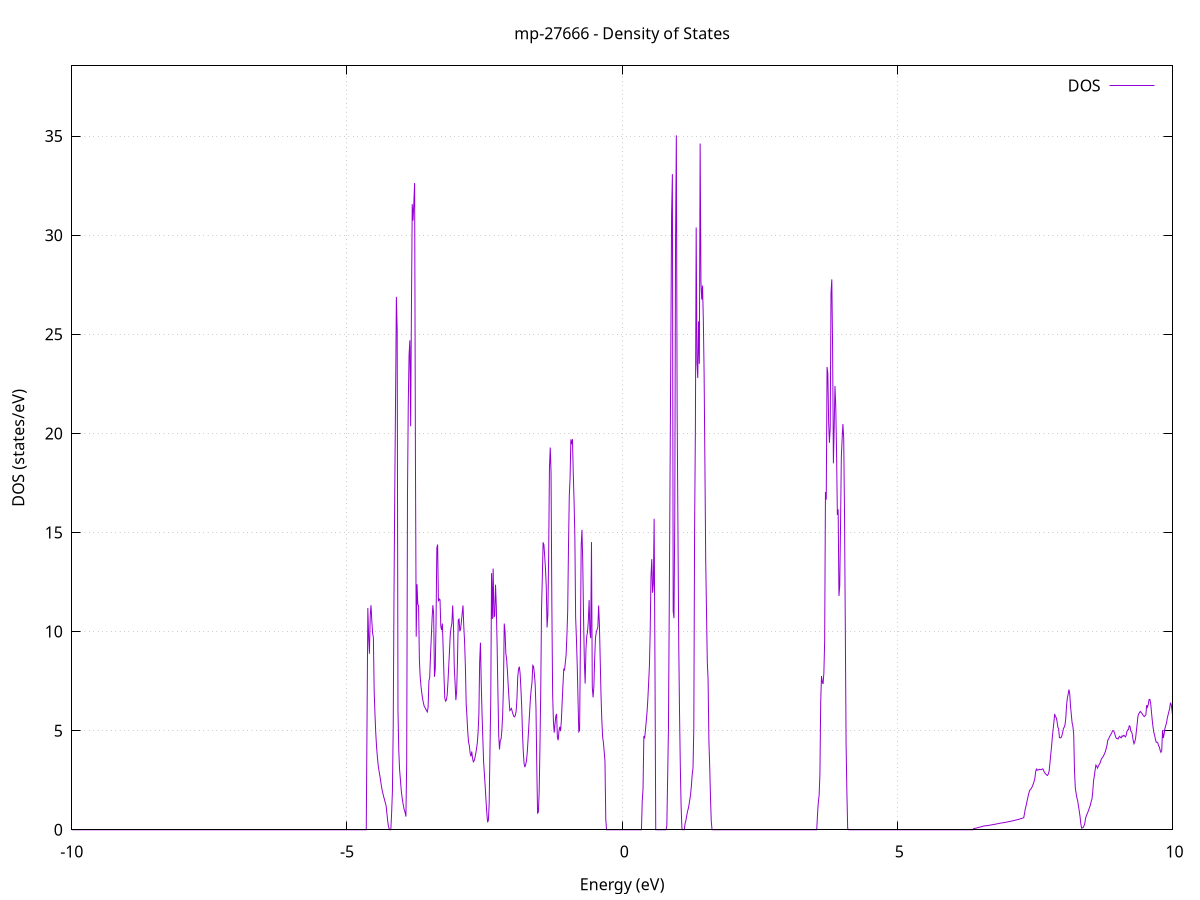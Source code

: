set title 'mp-27666 - Density of States'
set xlabel 'Energy (eV)'
set ylabel 'DOS (states/eV)'
set grid
set xrange [-10:10]
set yrange [0:38.543]
set xzeroaxis lt -1
set terminal png size 800,600
set output 'mp-27666_dos_gnuplot.png'
plot '-' using 1:2 with lines title 'DOS'
-15.861400 0.000000
-15.847000 0.000000
-15.832600 0.000000
-15.818200 0.000000
-15.803800 0.000000
-15.789400 0.000000
-15.775000 0.000000
-15.760600 0.000000
-15.746100 0.000000
-15.731700 0.000000
-15.717300 0.000000
-15.702900 0.000000
-15.688500 0.000000
-15.674100 0.000000
-15.659700 0.000000
-15.645300 0.000000
-15.630900 0.000000
-15.616400 0.000000
-15.602000 0.000000
-15.587600 0.000000
-15.573200 0.000000
-15.558800 0.000000
-15.544400 0.000000
-15.530000 0.000000
-15.515600 0.000000
-15.501200 0.000000
-15.486700 0.000000
-15.472300 0.000000
-15.457900 0.000000
-15.443500 0.000000
-15.429100 0.000000
-15.414700 0.000000
-15.400300 0.000000
-15.385900 0.000000
-15.371500 0.000000
-15.357000 0.000000
-15.342600 0.000000
-15.328200 0.000000
-15.313800 0.000000
-15.299400 0.000000
-15.285000 0.000000
-15.270600 0.000000
-15.256200 0.000000
-15.241800 0.000000
-15.227400 0.000000
-15.212900 0.000000
-15.198500 0.000000
-15.184100 0.000000
-15.169700 0.000000
-15.155300 0.000000
-15.140900 0.000000
-15.126500 0.000000
-15.112100 0.000000
-15.097700 0.000000
-15.083200 0.000000
-15.068800 0.000000
-15.054400 0.000000
-15.040000 0.000000
-15.025600 0.000000
-15.011200 0.000000
-14.996800 0.000000
-14.982400 0.000000
-14.968000 0.000000
-14.953500 0.000000
-14.939100 0.000000
-14.924700 0.000000
-14.910300 0.000000
-14.895900 0.000000
-14.881500 0.000000
-14.867100 0.000000
-14.852700 0.000000
-14.838300 0.000000
-14.823800 0.000000
-14.809400 0.000000
-14.795000 0.000000
-14.780600 0.000000
-14.766200 0.000000
-14.751800 0.000000
-14.737400 0.000000
-14.723000 0.000000
-14.708600 0.000000
-14.694100 0.000000
-14.679700 0.000000
-14.665300 0.000000
-14.650900 0.000000
-14.636500 0.000000
-14.622100 0.000000
-14.607700 0.000000
-14.593300 0.000000
-14.578900 0.000000
-14.564400 0.000000
-14.550000 0.468300
-14.535600 1.385600
-14.521200 2.210700
-14.506800 3.368300
-14.492400 3.411800
-14.478000 3.465000
-14.463600 3.480200
-14.449200 3.576600
-14.434700 3.609800
-14.420300 3.671700
-14.405900 3.694300
-14.391500 3.761200
-14.377100 3.850400
-14.362700 3.935600
-14.348300 4.017200
-14.333900 4.104900
-14.319500 4.193700
-14.305000 4.314200
-14.290600 4.458400
-14.276200 4.617000
-14.261800 4.814100
-14.247400 5.062800
-14.233000 5.431500
-14.218600 6.008400
-14.204200 7.187000
-14.189800 8.638300
-14.175300 7.949800
-14.160900 5.939000
-14.146500 4.450800
-14.132100 4.005500
-14.117700 3.164100
-14.103300 2.464200
-14.088900 2.061800
-14.074500 1.466300
-14.060100 0.644200
-14.045600 0.201500
-14.031200 0.003200
-14.016800 0.000000
-14.002400 0.000000
-13.988000 0.209300
-13.973600 1.006000
-13.959200 1.864000
-13.944800 2.328900
-13.930400 2.969300
-13.916000 3.862900
-13.901500 5.370800
-13.887100 6.838100
-13.872700 9.082100
-13.858300 8.437500
-13.843900 6.559800
-13.829500 5.767100
-13.815100 5.282600
-13.800700 4.916500
-13.786300 4.677600
-13.771800 4.500500
-13.757400 4.334600
-13.743000 4.189300
-13.728600 4.062500
-13.714200 3.949700
-13.699800 3.852100
-13.685400 3.759100
-13.671000 3.661300
-13.656600 3.583900
-13.642100 3.506900
-13.627700 3.424500
-13.613300 3.377800
-13.598900 3.385900
-13.584500 24.603100
-13.570100 55.408600
-13.555700 39.086500
-13.541300 73.601600
-13.526900 46.224700
-13.512400 32.082300
-13.498000 21.350600
-13.483600 25.815000
-13.469200 41.501900
-13.454800 66.061800
-13.440400 57.314400
-13.426000 40.591300
-13.411600 46.531200
-13.397200 4.236600
-13.382700 0.000000
-13.368300 0.000000
-13.353900 0.000000
-13.339500 0.000000
-13.325100 0.000000
-13.310700 0.000000
-13.296300 0.000000
-13.281900 0.000000
-13.267500 0.000000
-13.253000 0.000000
-13.238600 0.000000
-13.224200 0.000000
-13.209800 0.000000
-13.195400 0.000000
-13.181000 0.000000
-13.166600 0.000000
-13.152200 0.000000
-13.137800 0.000000
-13.123300 0.000000
-13.108900 0.000000
-13.094500 0.000000
-13.080100 0.000000
-13.065700 0.000000
-13.051300 0.000000
-13.036900 0.000000
-13.022500 0.000000
-13.008100 0.000000
-12.993600 0.000000
-12.979200 0.000000
-12.964800 0.000000
-12.950400 0.000000
-12.936000 0.000000
-12.921600 0.000000
-12.907200 0.000000
-12.892800 0.000000
-12.878400 0.000000
-12.863900 0.000000
-12.849500 0.000000
-12.835100 0.000000
-12.820700 0.000000
-12.806300 0.000000
-12.791900 0.000000
-12.777500 0.000000
-12.763100 0.000000
-12.748700 0.000000
-12.734300 0.000000
-12.719800 0.000000
-12.705400 0.000000
-12.691000 0.000000
-12.676600 0.000000
-12.662200 0.000000
-12.647800 0.000000
-12.633400 0.000000
-12.619000 0.000000
-12.604600 0.000000
-12.590100 0.000000
-12.575700 0.000000
-12.561300 0.000000
-12.546900 0.000000
-12.532500 0.000000
-12.518100 0.000000
-12.503700 0.000000
-12.489300 0.000000
-12.474900 0.000000
-12.460400 0.000000
-12.446000 0.000000
-12.431600 0.000000
-12.417200 0.000000
-12.402800 0.000000
-12.388400 0.000000
-12.374000 0.000000
-12.359600 0.000000
-12.345200 0.000000
-12.330700 0.000000
-12.316300 0.000000
-12.301900 0.000000
-12.287500 0.000000
-12.273100 0.000000
-12.258700 0.000000
-12.244300 0.000000
-12.229900 0.000000
-12.215500 0.000000
-12.201000 0.000000
-12.186600 0.000000
-12.172200 0.000000
-12.157800 0.000000
-12.143400 0.000000
-12.129000 0.000000
-12.114600 0.000000
-12.100200 0.000000
-12.085800 0.000000
-12.071300 0.000000
-12.056900 0.000000
-12.042500 0.000000
-12.028100 0.000000
-12.013700 0.000000
-11.999300 0.000000
-11.984900 0.000000
-11.970500 0.000000
-11.956100 0.000000
-11.941600 0.000000
-11.927200 0.000000
-11.912800 0.000000
-11.898400 0.000000
-11.884000 0.000000
-11.869600 0.000000
-11.855200 0.000000
-11.840800 0.000000
-11.826400 0.000000
-11.811900 0.000000
-11.797500 0.000000
-11.783100 0.000000
-11.768700 0.000000
-11.754300 0.000000
-11.739900 0.000000
-11.725500 0.000000
-11.711100 0.000000
-11.696700 0.000000
-11.682200 0.000000
-11.667800 0.000000
-11.653400 0.000000
-11.639000 0.000000
-11.624600 0.000000
-11.610200 0.000000
-11.595800 0.000000
-11.581400 0.000000
-11.567000 0.000000
-11.552600 0.000000
-11.538100 0.000000
-11.523700 0.000000
-11.509300 0.000000
-11.494900 0.000000
-11.480500 0.000000
-11.466100 0.000000
-11.451700 0.000000
-11.437300 0.000000
-11.422900 0.000000
-11.408400 0.000000
-11.394000 0.000000
-11.379600 0.000000
-11.365200 0.000000
-11.350800 0.000000
-11.336400 0.000000
-11.322000 0.000000
-11.307600 0.000000
-11.293200 0.000000
-11.278700 0.000000
-11.264300 0.000000
-11.249900 0.000000
-11.235500 0.000000
-11.221100 0.000000
-11.206700 0.000000
-11.192300 0.000000
-11.177900 0.000000
-11.163500 0.000000
-11.149000 0.000000
-11.134600 0.000000
-11.120200 0.000000
-11.105800 0.000000
-11.091400 0.000000
-11.077000 0.000000
-11.062600 0.000000
-11.048200 0.000000
-11.033800 0.000000
-11.019300 0.000000
-11.004900 0.000000
-10.990500 0.000000
-10.976100 0.000000
-10.961700 0.000000
-10.947300 0.000000
-10.932900 0.000000
-10.918500 0.000000
-10.904100 0.000000
-10.889600 0.000000
-10.875200 0.000000
-10.860800 0.000000
-10.846400 0.000000
-10.832000 0.000000
-10.817600 0.000000
-10.803200 0.000000
-10.788800 0.000000
-10.774400 0.000000
-10.759900 0.000000
-10.745500 0.000000
-10.731100 0.000000
-10.716700 0.000000
-10.702300 0.000000
-10.687900 0.000000
-10.673500 0.000000
-10.659100 0.000000
-10.644700 0.000000
-10.630200 0.000000
-10.615800 0.000000
-10.601400 0.000000
-10.587000 0.000000
-10.572600 0.000000
-10.558200 0.000000
-10.543800 0.000000
-10.529400 0.000000
-10.515000 0.000000
-10.500500 0.000000
-10.486100 0.000000
-10.471700 0.000000
-10.457300 0.000000
-10.442900 0.000000
-10.428500 0.000000
-10.414100 0.000000
-10.399700 0.000000
-10.385300 0.000000
-10.370800 0.000000
-10.356400 0.000000
-10.342000 0.000000
-10.327600 0.000000
-10.313200 0.000000
-10.298800 0.000000
-10.284400 0.000000
-10.270000 0.000000
-10.255600 0.000000
-10.241200 0.000000
-10.226700 0.000000
-10.212300 0.000000
-10.197900 0.000000
-10.183500 0.000000
-10.169100 0.000000
-10.154700 0.000000
-10.140300 0.000000
-10.125900 0.000000
-10.111500 0.000000
-10.097000 0.000000
-10.082600 0.000000
-10.068200 0.000000
-10.053800 0.000000
-10.039400 0.000000
-10.025000 0.000000
-10.010600 0.000000
-9.996200 0.000000
-9.981800 0.000000
-9.967300 0.000000
-9.952900 0.000000
-9.938500 0.000000
-9.924100 0.000000
-9.909700 0.000000
-9.895300 0.000000
-9.880900 0.000000
-9.866500 0.000000
-9.852100 0.000000
-9.837600 0.000000
-9.823200 0.000000
-9.808800 0.000000
-9.794400 0.000000
-9.780000 0.000000
-9.765600 0.000000
-9.751200 0.000000
-9.736800 0.000000
-9.722400 0.000000
-9.707900 0.000000
-9.693500 0.000000
-9.679100 0.000000
-9.664700 0.000000
-9.650300 0.000000
-9.635900 0.000000
-9.621500 0.000000
-9.607100 0.000000
-9.592700 0.000000
-9.578200 0.000000
-9.563800 0.000000
-9.549400 0.000000
-9.535000 0.000000
-9.520600 0.000000
-9.506200 0.000000
-9.491800 0.000000
-9.477400 0.000000
-9.463000 0.000000
-9.448500 0.000000
-9.434100 0.000000
-9.419700 0.000000
-9.405300 0.000000
-9.390900 0.000000
-9.376500 0.000000
-9.362100 0.000000
-9.347700 0.000000
-9.333300 0.000000
-9.318800 0.000000
-9.304400 0.000000
-9.290000 0.000000
-9.275600 0.000000
-9.261200 0.000000
-9.246800 0.000000
-9.232400 0.000000
-9.218000 0.000000
-9.203600 0.000000
-9.189100 0.000000
-9.174700 0.000000
-9.160300 0.000000
-9.145900 0.000000
-9.131500 0.000000
-9.117100 0.000000
-9.102700 0.000000
-9.088300 0.000000
-9.073900 0.000000
-9.059500 0.000000
-9.045000 0.000000
-9.030600 0.000000
-9.016200 0.000000
-9.001800 0.000000
-8.987400 0.000000
-8.973000 0.000000
-8.958600 0.000000
-8.944200 0.000000
-8.929800 0.000000
-8.915300 0.000000
-8.900900 0.000000
-8.886500 0.000000
-8.872100 0.000000
-8.857700 0.000000
-8.843300 0.000000
-8.828900 0.000000
-8.814500 0.000000
-8.800100 0.000000
-8.785600 0.000000
-8.771200 0.000000
-8.756800 0.000000
-8.742400 0.000000
-8.728000 0.000000
-8.713600 0.000000
-8.699200 0.000000
-8.684800 0.000000
-8.670400 0.000000
-8.655900 0.000000
-8.641500 0.000000
-8.627100 0.000000
-8.612700 0.000000
-8.598300 0.000000
-8.583900 0.000000
-8.569500 0.000000
-8.555100 0.000000
-8.540700 0.000000
-8.526200 0.000000
-8.511800 0.000000
-8.497400 0.000000
-8.483000 0.000000
-8.468600 0.000000
-8.454200 0.000000
-8.439800 0.000000
-8.425400 0.000000
-8.411000 0.000000
-8.396500 0.000000
-8.382100 0.000000
-8.367700 0.000000
-8.353300 0.000000
-8.338900 0.000000
-8.324500 0.000000
-8.310100 0.000000
-8.295700 0.000000
-8.281300 0.000000
-8.266800 0.000000
-8.252400 0.000000
-8.238000 0.000000
-8.223600 0.000000
-8.209200 0.000000
-8.194800 0.000000
-8.180400 0.000000
-8.166000 0.000000
-8.151600 0.000000
-8.137100 0.000000
-8.122700 0.000000
-8.108300 0.000000
-8.093900 0.000000
-8.079500 0.000000
-8.065100 0.000000
-8.050700 0.000000
-8.036300 0.000000
-8.021900 0.000000
-8.007400 0.000000
-7.993000 0.000000
-7.978600 0.000000
-7.964200 0.000000
-7.949800 0.000000
-7.935400 0.000000
-7.921000 0.000000
-7.906600 0.000000
-7.892200 0.000000
-7.877800 0.000000
-7.863300 0.000000
-7.848900 0.000000
-7.834500 0.000000
-7.820100 0.000000
-7.805700 0.000000
-7.791300 0.000000
-7.776900 0.000000
-7.762500 0.000000
-7.748100 0.000000
-7.733600 0.000000
-7.719200 0.000000
-7.704800 0.000000
-7.690400 0.000000
-7.676000 0.000000
-7.661600 0.000000
-7.647200 0.000000
-7.632800 0.000000
-7.618400 0.000000
-7.603900 0.000000
-7.589500 0.000000
-7.575100 0.000000
-7.560700 0.000000
-7.546300 0.000000
-7.531900 0.000000
-7.517500 0.000000
-7.503100 0.000000
-7.488700 0.000000
-7.474200 0.000000
-7.459800 0.000000
-7.445400 0.000000
-7.431000 0.000000
-7.416600 0.000000
-7.402200 0.000000
-7.387800 0.000000
-7.373400 0.000000
-7.359000 0.000000
-7.344500 0.000000
-7.330100 0.000000
-7.315700 0.000000
-7.301300 0.000000
-7.286900 0.000000
-7.272500 0.000000
-7.258100 0.000000
-7.243700 0.000000
-7.229300 0.000000
-7.214800 0.000000
-7.200400 0.000000
-7.186000 0.000000
-7.171600 0.000000
-7.157200 0.000000
-7.142800 0.000000
-7.128400 0.000000
-7.114000 0.000000
-7.099600 0.000000
-7.085100 0.000000
-7.070700 0.000000
-7.056300 0.000000
-7.041900 0.000000
-7.027500 0.000000
-7.013100 0.000000
-6.998700 0.000000
-6.984300 0.000000
-6.969900 0.000000
-6.955400 0.000000
-6.941000 0.000000
-6.926600 0.000000
-6.912200 0.000000
-6.897800 0.000000
-6.883400 0.000000
-6.869000 0.000000
-6.854600 0.000000
-6.840200 0.000000
-6.825700 0.000000
-6.811300 0.000000
-6.796900 0.000000
-6.782500 0.000000
-6.768100 0.000000
-6.753700 0.000000
-6.739300 0.000000
-6.724900 0.000000
-6.710500 0.000000
-6.696100 0.000000
-6.681600 0.000000
-6.667200 0.000000
-6.652800 0.000000
-6.638400 0.000000
-6.624000 0.000000
-6.609600 0.000000
-6.595200 0.000000
-6.580800 0.000000
-6.566400 0.000000
-6.551900 0.000000
-6.537500 0.000000
-6.523100 0.000000
-6.508700 0.000000
-6.494300 0.000000
-6.479900 0.000000
-6.465500 0.000000
-6.451100 0.000000
-6.436700 0.000000
-6.422200 0.000000
-6.407800 0.000000
-6.393400 0.000000
-6.379000 0.000000
-6.364600 0.000000
-6.350200 0.000000
-6.335800 0.000000
-6.321400 0.000000
-6.307000 0.000000
-6.292500 0.000000
-6.278100 0.000000
-6.263700 0.000000
-6.249300 0.000000
-6.234900 0.000000
-6.220500 0.000000
-6.206100 0.000000
-6.191700 0.000000
-6.177300 0.000000
-6.162800 0.000000
-6.148400 0.000000
-6.134000 0.000000
-6.119600 0.000000
-6.105200 0.000000
-6.090800 0.000000
-6.076400 0.000000
-6.062000 0.000000
-6.047600 0.000000
-6.033100 0.000000
-6.018700 0.000000
-6.004300 0.000000
-5.989900 0.000000
-5.975500 0.000000
-5.961100 0.000000
-5.946700 0.000000
-5.932300 0.000000
-5.917900 0.000000
-5.903400 0.000000
-5.889000 0.000000
-5.874600 0.000000
-5.860200 0.000000
-5.845800 0.000000
-5.831400 0.000000
-5.817000 0.000000
-5.802600 0.000000
-5.788200 0.000000
-5.773700 0.000000
-5.759300 0.000000
-5.744900 0.000000
-5.730500 0.000000
-5.716100 0.000000
-5.701700 0.000000
-5.687300 0.000000
-5.672900 0.000000
-5.658500 0.000000
-5.644000 0.000000
-5.629600 0.000000
-5.615200 0.000000
-5.600800 0.000000
-5.586400 0.000000
-5.572000 0.000000
-5.557600 0.000000
-5.543200 0.000000
-5.528800 0.000000
-5.514300 0.000000
-5.499900 0.000000
-5.485500 0.000000
-5.471100 0.000000
-5.456700 0.000000
-5.442300 0.000000
-5.427900 0.000000
-5.413500 0.000000
-5.399100 0.000000
-5.384700 0.000000
-5.370200 0.000000
-5.355800 0.000000
-5.341400 0.000000
-5.327000 0.000000
-5.312600 0.000000
-5.298200 0.000000
-5.283800 0.000000
-5.269400 0.000000
-5.255000 0.000000
-5.240500 0.000000
-5.226100 0.000000
-5.211700 0.000000
-5.197300 0.000000
-5.182900 0.000000
-5.168500 0.000000
-5.154100 0.000000
-5.139700 0.000000
-5.125300 0.000000
-5.110800 0.000000
-5.096400 0.000000
-5.082000 0.000000
-5.067600 0.000000
-5.053200 0.000000
-5.038800 0.000000
-5.024400 0.000000
-5.010000 0.000000
-4.995600 0.000000
-4.981100 0.000000
-4.966700 0.000000
-4.952300 0.000000
-4.937900 0.000000
-4.923500 0.000000
-4.909100 0.000000
-4.894700 0.000000
-4.880300 0.000000
-4.865900 0.000000
-4.851400 0.000000
-4.837000 0.000000
-4.822600 0.000000
-4.808200 0.000000
-4.793800 0.000000
-4.779400 0.000000
-4.765000 0.000000
-4.750600 0.000000
-4.736200 0.000000
-4.721700 0.000000
-4.707300 0.000000
-4.692900 0.000000
-4.678500 0.000000
-4.664100 0.000000
-4.649700 0.000000
-4.635300 5.533600
-4.620900 11.192700
-4.606500 9.757700
-4.592000 8.884000
-4.577600 10.787400
-4.563200 11.330600
-4.548800 10.547300
-4.534400 9.929600
-4.520000 9.684200
-4.505600 6.976300
-4.491200 5.838800
-4.476800 4.877300
-4.462300 4.190900
-4.447900 3.689300
-4.433500 3.267000
-4.419100 2.999500
-4.404700 2.754700
-4.390300 2.515300
-4.375900 2.235200
-4.361500 2.001200
-4.347100 1.833400
-4.332600 1.665300
-4.318200 1.524000
-4.303800 1.367900
-4.289400 1.218900
-4.275000 0.847900
-4.260600 0.465800
-4.246200 0.172100
-4.231800 0.039500
-4.217400 0.000000
-4.203000 0.000000
-4.188500 0.851700
-4.174100 1.952400
-4.159700 5.190500
-4.145300 11.877800
-4.130900 17.326600
-4.116500 21.889800
-4.102100 26.889200
-4.087700 25.192700
-4.073300 6.072700
-4.058800 4.014400
-4.044400 3.055600
-4.030000 2.553500
-4.015600 2.048200
-4.001200 1.683600
-3.986800 1.409200
-3.972400 1.178100
-3.958000 0.994100
-3.943600 0.869100
-3.929100 0.666400
-3.914700 3.428300
-3.900300 16.924100
-3.885900 21.561500
-3.871500 23.984800
-3.857100 24.695500
-3.842700 20.360400
-3.828300 26.369800
-3.813900 31.567500
-3.799400 30.736800
-3.785000 31.621800
-3.770600 32.629400
-3.756200 18.889500
-3.741800 9.743500
-3.727400 12.389800
-3.713000 11.384100
-3.698600 11.304900
-3.684200 8.570100
-3.669700 7.720200
-3.655300 7.255500
-3.640900 6.906700
-3.626500 6.624900
-3.612100 6.414900
-3.597700 6.245500
-3.583300 6.166000
-3.568900 6.097000
-3.554500 6.016600
-3.540000 5.946000
-3.525600 6.188400
-3.511200 7.505800
-3.496800 7.681600
-3.482400 8.791300
-3.468000 9.708600
-3.453600 10.648500
-3.439200 11.332100
-3.424800 10.877400
-3.410300 7.717200
-3.395900 8.111900
-3.381500 10.433600
-3.367100 14.226500
-3.352700 14.391600
-3.338300 11.523300
-3.323900 11.646300
-3.309500 11.609900
-3.295100 10.272200
-3.280600 10.075800
-3.266200 10.405700
-3.251800 9.107300
-3.237400 7.777700
-3.223000 6.653900
-3.208600 6.491500
-3.194200 6.545800
-3.179800 6.782600
-3.165400 7.440900
-3.150900 8.242400
-3.136500 9.070600
-3.122100 9.875500
-3.107700 10.204300
-3.093300 10.435200
-3.078900 11.319200
-3.064500 10.268400
-3.050100 8.173600
-3.035700 7.421000
-3.021300 6.543400
-3.006800 7.005300
-2.992400 8.480400
-2.978000 10.584800
-2.963600 10.631500
-2.949200 10.011600
-2.934800 10.133900
-2.920400 10.521100
-2.906000 10.928700
-2.891600 11.319300
-2.877100 10.242700
-2.862700 9.482800
-2.848300 8.229700
-2.833900 6.351300
-2.819500 5.690700
-2.805100 4.923400
-2.790700 4.425300
-2.776300 4.234500
-2.761900 3.858700
-2.747400 3.707300
-2.733000 3.952300
-2.718600 3.616300
-2.704200 3.428800
-2.689800 3.477900
-2.675400 3.627800
-2.661000 3.826700
-2.646600 4.085700
-2.632200 4.376000
-2.617700 4.912400
-2.603300 5.822300
-2.588900 8.475800
-2.574500 9.440800
-2.560100 7.381500
-2.545700 5.841100
-2.531300 4.605600
-2.516900 3.399900
-2.502500 2.803100
-2.488000 2.170600
-2.473600 1.484500
-2.459200 0.853600
-2.444800 0.380700
-2.430400 0.479600
-2.416000 1.327100
-2.401600 3.990100
-2.387200 6.562300
-2.372800 12.948700
-2.358300 10.633400
-2.343900 13.180500
-2.329500 10.746600
-2.315100 10.789000
-2.300700 12.367100
-2.286300 11.263300
-2.271900 9.319000
-2.257500 6.997400
-2.243100 4.785200
-2.228600 4.051800
-2.214200 4.505200
-2.199800 4.579200
-2.185400 5.032700
-2.171000 5.799300
-2.156600 7.262900
-2.142200 10.406000
-2.127800 10.008300
-2.113400 8.900900
-2.098900 8.607500
-2.084500 8.010100
-2.070100 7.289900
-2.055700 6.606800
-2.041300 6.016500
-2.026900 6.063000
-2.012500 6.122700
-1.998100 5.976800
-1.983700 5.837300
-1.969200 5.726500
-1.954800 5.698100
-1.940400 5.771200
-1.926000 5.994800
-1.911600 6.591100
-1.897200 7.708900
-1.882800 8.099300
-1.868400 8.230500
-1.854000 7.885800
-1.839500 7.119900
-1.825100 6.222800
-1.810700 4.883500
-1.796300 3.937600
-1.781900 3.346300
-1.767500 3.159600
-1.753100 3.290200
-1.738700 3.475300
-1.724300 3.897200
-1.709900 4.543500
-1.695400 5.248800
-1.681000 5.944600
-1.666600 6.619500
-1.652200 7.096700
-1.637800 7.441800
-1.623400 8.292000
-1.609000 8.243400
-1.594600 7.859900
-1.580200 7.333800
-1.565700 6.139600
-1.551300 3.255200
-1.536900 0.845100
-1.522500 0.887000
-1.508100 1.857100
-1.493700 4.137700
-1.479300 6.955400
-1.464900 11.099400
-1.450500 12.719000
-1.436000 14.502700
-1.421600 14.378900
-1.407200 13.784000
-1.392800 13.159300
-1.378400 12.247800
-1.364000 10.204300
-1.349600 10.862300
-1.335200 13.901900
-1.320800 18.271000
-1.306300 19.286000
-1.291900 18.052500
-1.277500 11.423700
-1.263100 6.862800
-1.248700 5.457800
-1.234300 4.900700
-1.219900 5.338800
-1.205500 5.736100
-1.191100 5.846900
-1.176600 4.646800
-1.162200 4.521500
-1.147800 5.001400
-1.133400 5.192500
-1.119000 4.977800
-1.104600 5.503700
-1.090200 6.430000
-1.075800 7.272000
-1.061400 8.097100
-1.046900 8.062600
-1.032500 8.429800
-1.018100 8.831400
-1.003700 9.798800
-0.989300 11.048700
-0.974900 14.292700
-0.960500 16.834400
-0.946100 17.750500
-0.931700 19.696000
-0.917200 19.453000
-0.902800 19.710500
-0.888400 18.018200
-0.874000 16.620700
-0.859600 14.868800
-0.845200 10.726200
-0.830800 9.637100
-0.816400 8.316400
-0.802000 6.599500
-0.787500 4.950300
-0.773100 5.012100
-0.758700 9.291700
-0.744300 14.334200
-0.729900 15.133900
-0.715500 13.448400
-0.701100 10.703200
-0.686700 8.492600
-0.672300 7.378400
-0.657800 9.085400
-0.643400 9.755000
-0.629000 9.989900
-0.614600 10.532200
-0.600200 11.588900
-0.585800 10.008800
-0.571400 9.667900
-0.557000 14.517600
-0.542600 7.202700
-0.528200 6.680200
-0.513700 7.227300
-0.499300 8.633400
-0.484900 9.663400
-0.470500 9.959000
-0.456100 10.095200
-0.441700 10.228300
-0.427300 11.314700
-0.412900 10.338700
-0.398500 8.574700
-0.384000 6.779400
-0.369600 5.559800
-0.355200 4.699600
-0.340800 4.403200
-0.326400 3.963300
-0.312000 3.450100
-0.297600 0.536500
-0.283200 0.000000
-0.268800 0.000000
-0.254300 0.000000
-0.239900 0.000000
-0.225500 0.000000
-0.211100 0.000000
-0.196700 0.000000
-0.182300 0.000000
-0.167900 0.000000
-0.153500 0.000000
-0.139100 0.000000
-0.124600 0.000000
-0.110200 0.000000
-0.095800 0.000000
-0.081400 0.000000
-0.067000 0.000000
-0.052600 0.000000
-0.038200 0.000000
-0.023800 0.000000
-0.009400 0.000000
0.005100 0.000000
0.019500 0.000000
0.033900 0.000000
0.048300 0.000000
0.062700 0.000000
0.077100 0.000000
0.091500 0.000000
0.105900 0.000000
0.120300 0.000000
0.134800 0.000000
0.149200 0.000000
0.163600 0.000000
0.178000 0.000000
0.192400 0.000000
0.206800 0.000000
0.221200 0.000000
0.235600 0.000000
0.250000 0.000000
0.264500 0.000000
0.278900 0.000000
0.293300 0.000000
0.307700 0.000000
0.322100 0.000000
0.336500 0.000000
0.350900 0.000000
0.365300 1.456900
0.379700 2.067800
0.394200 4.734100
0.408600 4.606600
0.423000 5.018400
0.437400 5.455600
0.451800 5.912000
0.466200 6.550900
0.480600 7.374700
0.495000 8.235000
0.509400 9.962000
0.523900 12.753300
0.538300 13.656000
0.552700 11.958900
0.567100 12.416300
0.581500 15.690200
0.595900 8.538100
0.610300 0.000000
0.624700 0.000000
0.639100 0.000000
0.653500 0.000000
0.668000 0.000000
0.682400 0.000000
0.696800 0.000000
0.711200 0.000000
0.725600 0.000000
0.740000 0.000000
0.754400 0.000000
0.768800 0.000000
0.783200 0.000000
0.797700 0.000000
0.812100 0.219800
0.826500 2.605200
0.840900 5.010600
0.855300 10.896600
0.869700 17.510100
0.884100 24.053000
0.898500 31.068300
0.912900 33.079900
0.927400 11.027400
0.941800 10.677900
0.956200 15.707400
0.970600 29.904500
0.985000 35.039500
0.999400 21.078100
1.013800 15.270000
1.028200 9.425300
1.042600 5.941000
1.057100 3.176800
1.071500 1.182300
1.085900 0.067700
1.100300 0.000000
1.114700 0.000000
1.129100 0.000000
1.143500 0.307500
1.157900 0.465600
1.172300 0.689900
1.186800 0.919700
1.201200 1.061000
1.215600 1.268700
1.230000 1.523500
1.244400 1.804200
1.258800 2.238800
1.273200 2.798800
1.287600 3.109300
1.302000 5.095300
1.316500 15.176000
1.330900 20.219500
1.345300 30.389000
1.359700 23.546000
1.374100 22.793500
1.388500 25.652200
1.402900 23.512600
1.417300 34.624600
1.431700 27.644000
1.446200 26.752300
1.460600 27.457000
1.475000 25.759500
1.489400 23.006900
1.503800 18.475700
1.518200 13.594000
1.532600 11.053500
1.547000 8.483300
1.561400 7.595400
1.575900 4.535900
1.590300 3.263700
1.604700 1.680000
1.619100 0.434800
1.633500 0.000000
1.647900 0.000000
1.662300 0.000000
1.676700 0.000000
1.691100 0.000000
1.705600 0.000000
1.720000 0.000000
1.734400 0.000000
1.748800 0.000000
1.763200 0.000000
1.777600 0.000000
1.792000 0.000000
1.806400 0.000000
1.820800 0.000000
1.835200 0.000000
1.849700 0.000000
1.864100 0.000000
1.878500 0.000000
1.892900 0.000000
1.907300 0.000000
1.921700 0.000000
1.936100 0.000000
1.950500 0.000000
1.964900 0.000000
1.979400 0.000000
1.993800 0.000000
2.008200 0.000000
2.022600 0.000000
2.037000 0.000000
2.051400 0.000000
2.065800 0.000000
2.080200 0.000000
2.094600 0.000000
2.109100 0.000000
2.123500 0.000000
2.137900 0.000000
2.152300 0.000000
2.166700 0.000000
2.181100 0.000000
2.195500 0.000000
2.209900 0.000000
2.224300 0.000000
2.238800 0.000000
2.253200 0.000000
2.267600 0.000000
2.282000 0.000000
2.296400 0.000000
2.310800 0.000000
2.325200 0.000000
2.339600 0.000000
2.354000 0.000000
2.368500 0.000000
2.382900 0.000000
2.397300 0.000000
2.411700 0.000000
2.426100 0.000000
2.440500 0.000000
2.454900 0.000000
2.469300 0.000000
2.483700 0.000000
2.498200 0.000000
2.512600 0.000000
2.527000 0.000000
2.541400 0.000000
2.555800 0.000000
2.570200 0.000000
2.584600 0.000000
2.599000 0.000000
2.613400 0.000000
2.627900 0.000000
2.642300 0.000000
2.656700 0.000000
2.671100 0.000000
2.685500 0.000000
2.699900 0.000000
2.714300 0.000000
2.728700 0.000000
2.743100 0.000000
2.757600 0.000000
2.772000 0.000000
2.786400 0.000000
2.800800 0.000000
2.815200 0.000000
2.829600 0.000000
2.844000 0.000000
2.858400 0.000000
2.872800 0.000000
2.887300 0.000000
2.901700 0.000000
2.916100 0.000000
2.930500 0.000000
2.944900 0.000000
2.959300 0.000000
2.973700 0.000000
2.988100 0.000000
3.002500 0.000000
3.017000 0.000000
3.031400 0.000000
3.045800 0.000000
3.060200 0.000000
3.074600 0.000000
3.089000 0.000000
3.103400 0.000000
3.117800 0.000000
3.132200 0.000000
3.146600 0.000000
3.161100 0.000000
3.175500 0.000000
3.189900 0.000000
3.204300 0.000000
3.218700 0.000000
3.233100 0.000000
3.247500 0.000000
3.261900 0.000000
3.276300 0.000000
3.290800 0.000000
3.305200 0.000000
3.319600 0.000000
3.334000 0.000000
3.348400 0.000000
3.362800 0.000000
3.377200 0.000000
3.391600 0.000000
3.406000 0.000000
3.420500 0.000000
3.434900 0.000000
3.449300 0.000000
3.463700 0.000000
3.478100 0.000000
3.492500 0.000000
3.506900 0.000000
3.521300 0.000000
3.535700 0.000000
3.550200 0.793400
3.564600 1.388500
3.579000 1.737900
3.593400 2.785400
3.607800 6.427700
3.622200 7.754900
3.636600 7.456200
3.651000 7.356700
3.665400 7.910700
3.679900 9.534600
3.694300 17.042900
3.708700 16.658700
3.723100 23.349500
3.737500 23.018500
3.751900 20.566500
3.766300 19.522000
3.780700 20.296600
3.795100 27.085600
3.809600 27.769800
3.824000 24.338000
3.838400 18.489300
3.852800 20.299900
3.867200 22.394900
3.881600 21.356900
3.896000 19.062000
3.910400 15.886200
3.924800 16.163900
3.939300 11.800700
3.953700 12.316600
3.968100 15.345600
3.982500 18.773300
3.996900 19.706800
4.011300 20.476400
4.025700 19.761800
4.040100 16.085900
4.054500 10.355500
4.069000 4.333500
4.083400 1.898700
4.097800 0.076800
4.112200 0.000000
4.126600 0.000000
4.141000 0.000000
4.155400 0.000000
4.169800 0.000000
4.184200 0.000000
4.198700 0.000000
4.213100 0.000000
4.227500 0.000000
4.241900 0.000000
4.256300 0.000000
4.270700 0.000000
4.285100 0.000000
4.299500 0.000000
4.313900 0.000000
4.328300 0.000000
4.342800 0.000000
4.357200 0.000000
4.371600 0.000000
4.386000 0.000000
4.400400 0.000000
4.414800 0.000000
4.429200 0.000000
4.443600 0.000000
4.458000 0.000000
4.472500 0.000000
4.486900 0.000000
4.501300 0.000000
4.515700 0.000000
4.530100 0.000000
4.544500 0.000000
4.558900 0.000000
4.573300 0.000000
4.587700 0.000000
4.602200 0.000000
4.616600 0.000000
4.631000 0.000000
4.645400 0.000000
4.659800 0.000000
4.674200 0.000000
4.688600 0.000000
4.703000 0.000000
4.717400 0.000000
4.731900 0.000000
4.746300 0.000000
4.760700 0.000000
4.775100 0.000000
4.789500 0.000000
4.803900 0.000000
4.818300 0.000000
4.832700 0.000000
4.847100 0.000000
4.861600 0.000000
4.876000 0.000000
4.890400 0.000000
4.904800 0.000000
4.919200 0.000000
4.933600 0.000000
4.948000 0.000000
4.962400 0.000000
4.976800 0.000000
4.991300 0.000000
5.005700 0.000000
5.020100 0.000000
5.034500 0.000000
5.048900 0.000000
5.063300 0.000000
5.077700 0.000000
5.092100 0.000000
5.106500 0.000000
5.121000 0.000000
5.135400 0.000000
5.149800 0.000000
5.164200 0.000000
5.178600 0.000000
5.193000 0.000000
5.207400 0.000000
5.221800 0.000000
5.236200 0.000000
5.250700 0.000000
5.265100 0.000000
5.279500 0.000000
5.293900 0.000000
5.308300 0.000000
5.322700 0.000000
5.337100 0.000000
5.351500 0.000000
5.365900 0.000000
5.380400 0.000000
5.394800 0.000000
5.409200 0.000000
5.423600 0.000000
5.438000 0.000000
5.452400 0.000000
5.466800 0.000000
5.481200 0.000000
5.495600 0.000000
5.510000 0.000000
5.524500 0.000000
5.538900 0.000000
5.553300 0.000000
5.567700 0.000000
5.582100 0.000000
5.596500 0.000000
5.610900 0.000000
5.625300 0.000000
5.639700 0.000000
5.654200 0.000000
5.668600 0.000000
5.683000 0.000000
5.697400 0.000000
5.711800 0.000000
5.726200 0.000000
5.740600 0.000000
5.755000 0.000000
5.769400 0.000000
5.783900 0.000000
5.798300 0.000000
5.812700 0.000000
5.827100 0.000000
5.841500 0.000000
5.855900 0.000000
5.870300 0.000000
5.884700 0.000000
5.899100 0.000000
5.913600 0.000000
5.928000 0.000000
5.942400 0.000000
5.956800 0.000000
5.971200 0.000000
5.985600 0.000000
6.000000 0.000000
6.014400 0.000000
6.028800 0.000000
6.043300 0.000000
6.057700 0.000000
6.072100 0.000000
6.086500 0.000000
6.100900 0.000000
6.115300 0.000000
6.129700 0.000000
6.144100 0.000000
6.158500 0.000000
6.173000 0.000000
6.187400 0.000000
6.201800 0.000000
6.216200 0.000000
6.230600 0.000000
6.245000 0.000000
6.259400 0.000000
6.273800 0.000000
6.288200 0.000000
6.302700 0.000000
6.317100 0.000000
6.331500 0.000000
6.345900 0.000000
6.360300 0.000000
6.374700 0.000000
6.389100 0.066400
6.403500 0.067900
6.417900 0.073700
6.432400 0.083800
6.446800 0.095100
6.461200 0.106000
6.475600 0.116600
6.490000 0.126700
6.504400 0.136800
6.518800 0.147200
6.533200 0.157700
6.547600 0.168500
6.562100 0.183500
6.576500 0.190500
6.590900 0.197600
6.605300 0.203000
6.619700 0.206700
6.634100 0.210800
6.648500 0.216700
6.662900 0.223100
6.677300 0.229900
6.691800 0.237100
6.706200 0.244500
6.720600 0.252200
6.735000 0.259400
6.749400 0.266500
6.763800 0.273600
6.778200 0.280900
6.792600 0.288600
6.807000 0.296900
6.821400 0.305200
6.835900 0.313400
6.850300 0.321500
6.864700 0.329100
6.879100 0.336100
6.893500 0.342600
6.907900 0.348800
6.922300 0.355000
6.936700 0.361000
6.951100 0.367300
6.965600 0.374800
6.980000 0.383200
6.994400 0.392000
7.008800 0.400100
7.023200 0.408200
7.037600 0.416500
7.052000 0.425000
7.066400 0.433800
7.080800 0.442700
7.095300 0.451800
7.109700 0.461100
7.124100 0.470400
7.138500 0.479800
7.152900 0.489400
7.167300 0.499200
7.181700 0.509100
7.196100 0.519200
7.210500 0.530100
7.225000 0.541900
7.239400 0.554500
7.253800 0.567600
7.268200 0.581000
7.282600 0.594800
7.297000 0.609100
7.311400 0.824000
7.325800 1.061500
7.340200 1.218200
7.354700 1.410000
7.369100 1.589300
7.383500 1.783000
7.397900 1.925600
7.412300 2.022300
7.426700 2.054500
7.441100 2.117200
7.455500 2.203900
7.469900 2.312100
7.484400 2.434100
7.498800 2.593000
7.513200 2.918600
7.527600 3.061000
7.542000 3.004000
7.556400 3.032000
7.570800 3.019900
7.585200 3.050800
7.599600 3.039500
7.614100 3.032200
7.628500 3.055900
7.642900 3.075500
7.657300 2.997500
7.671700 2.907000
7.686100 2.847000
7.700500 2.805500
7.714900 2.761500
7.729300 2.739800
7.743800 2.816800
7.758200 2.949400
7.772600 3.348700
7.787000 3.774500
7.801400 4.169800
7.815800 4.638900
7.830200 5.048700
7.844600 5.414300
7.859000 5.846300
7.873500 5.703300
7.887900 5.657700
7.902300 5.471600
7.916700 5.181600
7.931100 5.083800
7.945500 4.651800
7.959900 4.636800
7.974300 4.643000
7.988700 4.736400
8.003100 4.885600
8.017600 5.104200
8.032000 5.174800
8.046400 5.286600
8.060800 5.631300
8.075200 6.274400
8.089600 6.651100
8.104000 6.837000
8.118400 7.074900
8.132800 6.857300
8.147300 6.235400
8.161700 5.804700
8.176100 5.393800
8.190500 5.215700
8.204900 4.808900
8.219300 2.978200
8.233700 2.120600
8.248100 1.851700
8.262500 1.616400
8.277000 1.462500
8.291400 1.203600
8.305800 0.951900
8.320200 0.663800
8.334600 0.293200
8.349000 0.083800
8.363400 0.099800
8.377800 0.118100
8.392200 0.198000
8.406700 0.334300
8.421100 0.587700
8.435500 0.707900
8.449900 0.805800
8.464300 0.900500
8.478700 1.014600
8.493100 1.130600
8.507500 1.242600
8.521900 1.426000
8.536400 1.541700
8.550800 1.908700
8.565200 2.462600
8.579600 2.705200
8.594000 3.015400
8.608400 3.265100
8.622800 3.207000
8.637200 3.111900
8.651600 3.200900
8.666100 3.291000
8.680500 3.342900
8.694900 3.460600
8.709300 3.577900
8.723700 3.628500
8.738100 3.685900
8.752500 3.765800
8.766900 3.851600
8.781300 3.961200
8.795800 4.102400
8.810200 4.266300
8.824600 4.527500
8.839000 4.580500
8.853400 4.679700
8.867800 4.754100
8.882200 4.823800
8.896600 4.892300
8.911000 5.000600
8.925500 5.000200
8.939900 4.935800
8.954300 4.807700
8.968700 4.665200
8.983100 4.608600
8.997500 4.598600
9.011900 4.582200
9.026300 4.674100
9.040700 4.715400
9.055200 4.653800
9.069600 4.637900
9.084000 4.738000
9.098400 4.707400
9.112800 4.763400
9.127200 4.747400
9.141600 4.685100
9.156000 4.741900
9.170400 4.949700
9.184800 5.038000
9.199300 5.049200
9.213700 5.244000
9.228100 5.219900
9.242500 4.979100
9.256900 4.938300
9.271300 4.781900
9.285700 4.500900
9.300100 4.342800
9.314500 4.441400
9.329000 4.609600
9.343400 4.975000
9.357800 5.340000
9.372200 5.729600
9.386600 5.853400
9.401000 5.910700
9.415400 5.972200
9.429800 5.921800
9.444200 5.875700
9.458700 5.808200
9.473100 5.751400
9.487500 5.710500
9.501900 5.754900
9.516300 5.803900
9.530700 6.286400
9.545100 6.181100
9.559500 6.314800
9.573900 6.568700
9.588400 6.580400
9.602800 6.395100
9.617200 5.955100
9.631600 5.541600
9.646000 5.186400
9.660400 4.913700
9.674800 4.774600
9.689200 4.572900
9.703600 4.417600
9.718100 4.423600
9.732500 4.392700
9.746900 4.240100
9.761300 4.177800
9.775700 4.006600
9.790100 3.909600
9.804500 3.998700
9.818900 5.021400
9.833300 4.630100
9.847800 4.837800
9.862200 5.113600
9.876600 5.252900
9.891000 5.388000
9.905400 5.637200
9.919800 5.801500
9.934200 5.957300
9.948600 6.127100
9.963000 6.413400
9.977500 6.309000
9.991900 5.997900
10.006300 5.639300
10.020700 5.441900
10.035100 5.285200
10.049500 5.133700
10.063900 4.977400
10.078300 4.896600
10.092700 4.893700
10.107200 4.411200
10.121600 4.162600
10.136000 3.924000
10.150400 3.593000
10.164800 3.513000
10.179200 3.514100
10.193600 3.595900
10.208000 3.772200
10.222400 4.030700
10.236900 4.217600
10.251300 4.544300
10.265700 4.760800
10.280100 4.992500
10.294500 5.129900
10.308900 5.415200
10.323300 5.587600
10.337700 5.681000
10.352100 5.812400
10.366500 6.029500
10.381000 5.808200
10.395400 6.044600
10.409800 6.426100
10.424200 6.465900
10.438600 6.362100
10.453000 6.174200
10.467400 6.025000
10.481800 5.913600
10.496200 5.992400
10.510700 6.211400
10.525100 6.441400
10.539500 6.942200
10.553900 7.140400
10.568300 6.924700
10.582700 7.043200
10.597100 6.980100
10.611500 6.733200
10.625900 6.645100
10.640400 6.562300
10.654800 5.612300
10.669200 5.512100
10.683600 5.671400
10.698000 5.746900
10.712400 5.718800
10.726800 5.686500
10.741200 5.871100
10.755600 6.317800
10.770100 6.674100
10.784500 6.957400
10.798900 7.370400
10.813300 7.524200
10.827700 7.335900
10.842100 7.021400
10.856500 6.859500
10.870900 6.761600
10.885300 6.694700
10.899800 6.668000
10.914200 6.757700
10.928600 6.928300
10.943000 7.124900
10.957400 7.258100
10.971800 7.552500
10.986200 7.467900
11.000600 7.257200
11.015000 7.053600
11.029500 7.003900
11.043900 7.949200
11.058300 8.154700
11.072700 8.875100
11.087100 9.311100
11.101500 9.236900
11.115900 7.689900
11.130300 5.137700
11.144700 4.786200
11.159200 5.183100
11.173600 5.671500
11.188000 6.101100
11.202400 6.586200
11.216800 6.971500
11.231200 7.119400
11.245600 7.041400
11.260000 7.743400
11.274400 8.211400
11.288900 7.513900
11.303300 7.286200
11.317700 7.082600
11.332100 6.469100
11.346500 5.967000
11.360900 5.008900
11.375300 4.443000
11.389700 3.868300
11.404100 3.221200
11.418600 2.964200
11.433000 3.107600
11.447400 2.809600
11.461800 1.835300
11.476200 1.371000
11.490600 1.105100
11.505000 0.866700
11.519400 0.659200
11.533800 0.500100
11.548300 0.361800
11.562700 0.240400
11.577100 0.145400
11.591500 0.097100
11.605900 0.059400
11.620300 0.030400
11.634700 0.010000
11.649100 0.000100
11.663500 0.000000
11.677900 0.000000
11.692400 0.000000
11.706800 0.000000
11.721200 0.000000
11.735600 0.000000
11.750000 0.000000
11.764400 0.000000
11.778800 0.000000
11.793200 0.000000
11.807600 0.000000
11.822100 0.000000
11.836500 0.000000
11.850900 0.000000
11.865300 0.000000
11.879700 0.000000
11.894100 0.000000
11.908500 0.000000
11.922900 0.000000
11.937300 0.000000
11.951800 0.000000
11.966200 0.000000
11.980600 0.000000
11.995000 0.000000
12.009400 0.000000
12.023800 0.000000
12.038200 0.000000
12.052600 0.000000
12.067000 0.000000
12.081500 0.000000
12.095900 0.000000
12.110300 0.000000
12.124700 0.000000
12.139100 0.000000
12.153500 0.000000
12.167900 0.000000
12.182300 0.000000
12.196700 0.000000
12.211200 0.000000
12.225600 0.000000
12.240000 0.000000
12.254400 0.000000
12.268800 0.000000
12.283200 0.000000
12.297600 0.000000
12.312000 0.000000
12.326400 0.000000
12.340900 0.000000
12.355300 0.000000
12.369700 0.000000
12.384100 0.000000
12.398500 0.000000
12.412900 0.000000
12.427300 0.000000
12.441700 0.000000
12.456100 0.000000
12.470600 0.000000
12.485000 0.000000
12.499400 0.000000
12.513800 0.000000
12.528200 0.000000
12.542600 0.000000
12.557000 0.000000
12.571400 0.000000
12.585800 0.000000
12.600300 0.000000
12.614700 0.000000
12.629100 0.000000
12.643500 0.000000
12.657900 0.000000
12.672300 0.000000
12.686700 0.000000
12.701100 0.000000
12.715500 0.000000
12.730000 0.000000
12.744400 0.000000
12.758800 0.000000
12.773200 0.000000
12.787600 0.000000
12.802000 0.000000
12.816400 0.000000
12.830800 0.000000
12.845200 0.000000
12.859600 0.000000
12.874100 0.000000
12.888500 0.000000
12.902900 0.000000
12.917300 0.000000
12.931700 0.000000
12.946100 0.000000
12.960500 0.000000
e
